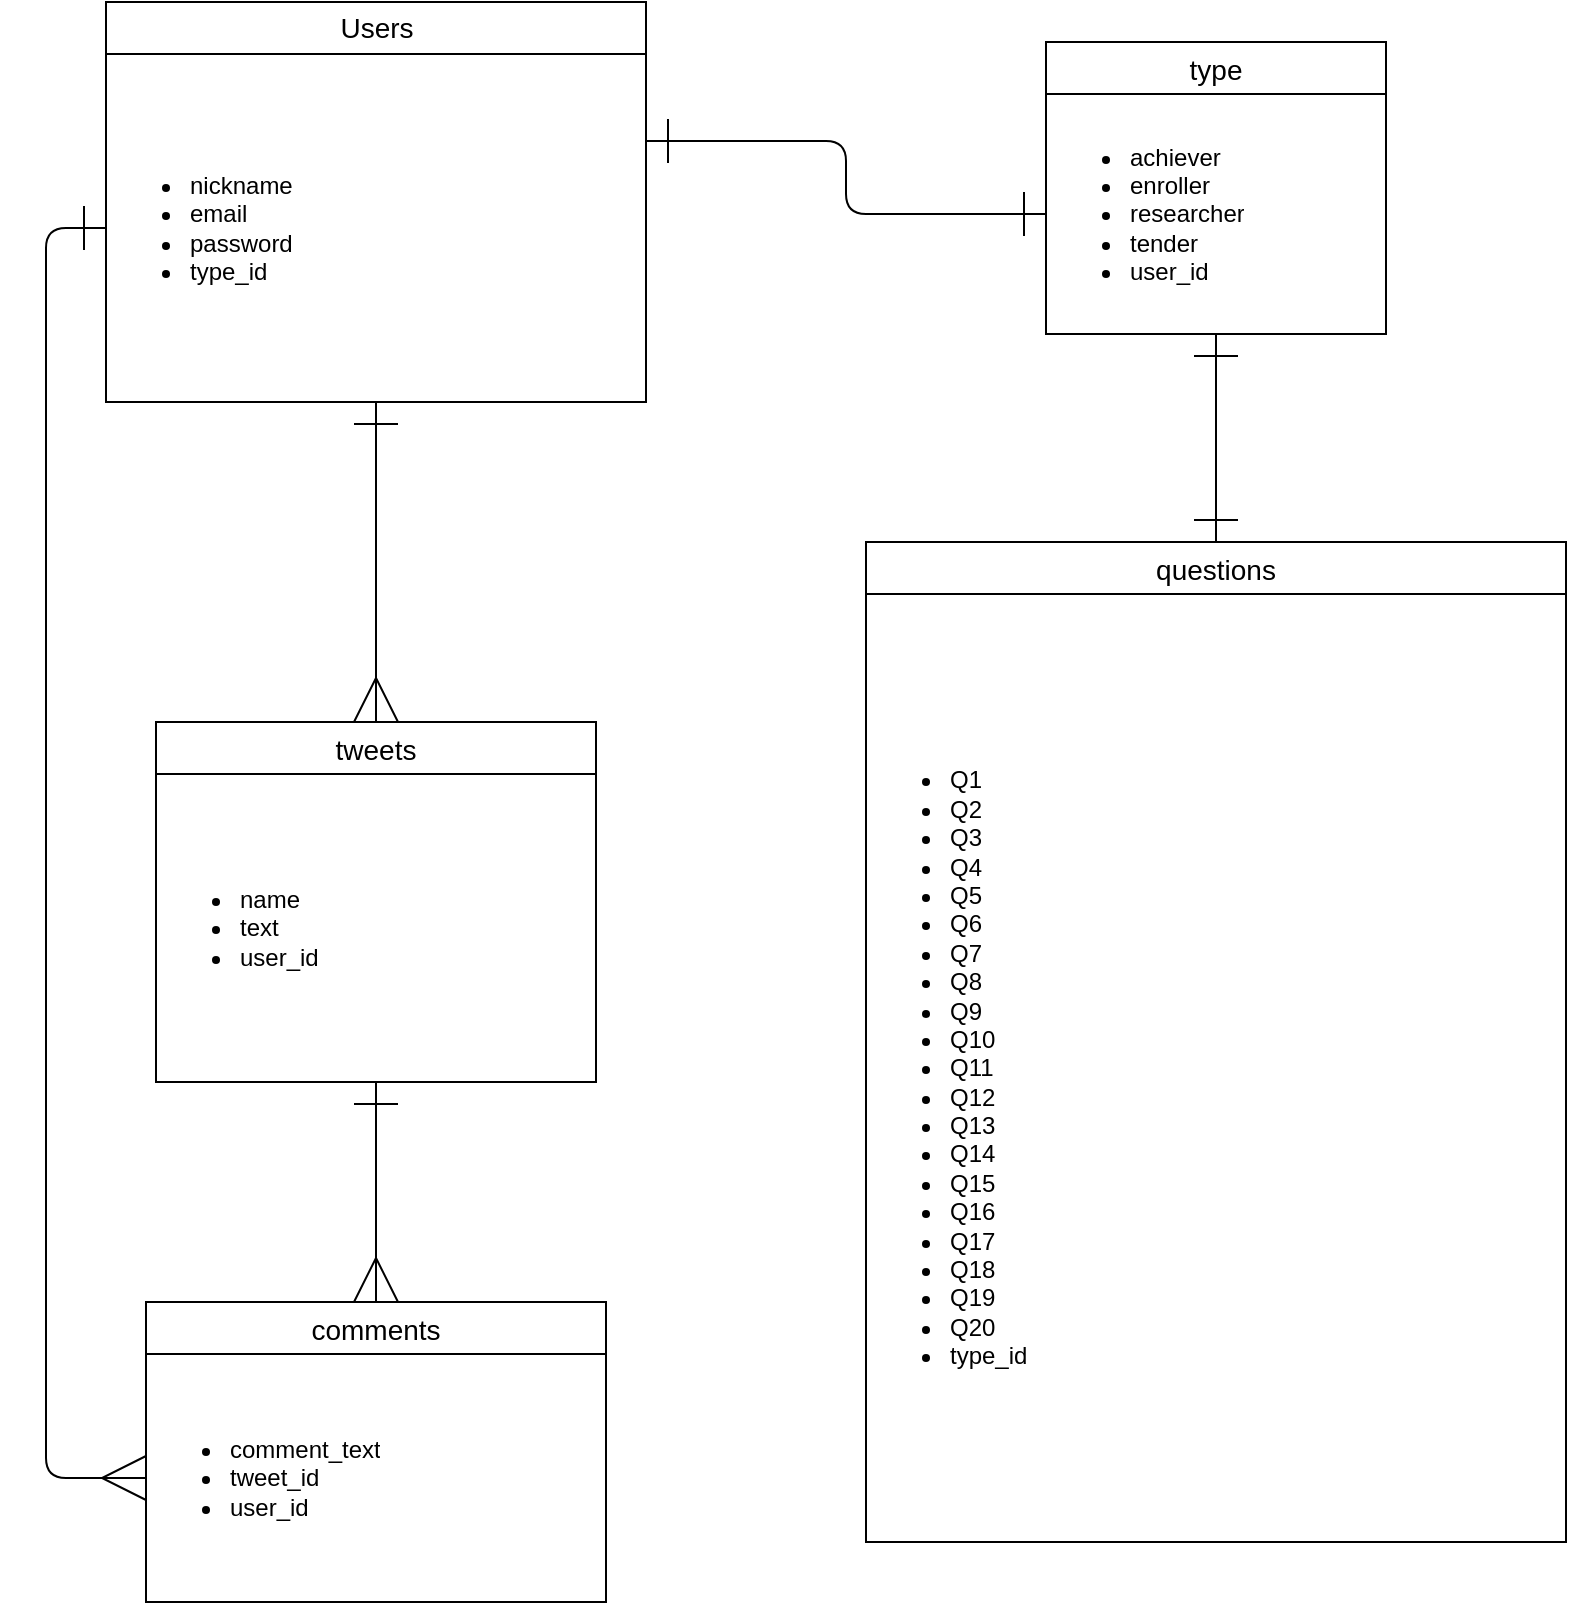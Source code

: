 <mxfile version="13.6.5">
    <diagram id="yQUfYpDZS2hRBwRTk93l" name="ページ1">
        <mxGraphModel dx="940" dy="586" grid="1" gridSize="10" guides="1" tooltips="1" connect="1" arrows="1" fold="1" page="1" pageScale="1" pageWidth="827" pageHeight="1169" math="0" shadow="0">
            <root>
                <mxCell id="0"/>
                <mxCell id="1" parent="0"/>
                <mxCell id="7" value="Users" style="swimlane;fontStyle=0;childLayout=stackLayout;horizontal=1;startSize=26;horizontalStack=0;resizeParent=1;resizeParentMax=0;resizeLast=0;collapsible=1;marginBottom=0;align=center;fontSize=14;html=1;" vertex="1" parent="1">
                    <mxGeometry x="70" y="50" width="270" height="200" as="geometry"/>
                </mxCell>
                <mxCell id="13" value="&lt;ul&gt;&lt;li&gt;nickname&lt;/li&gt;&lt;li&gt;email&lt;/li&gt;&lt;li&gt;password&lt;/li&gt;&lt;li&gt;type_id&lt;/li&gt;&lt;/ul&gt;" style="text;strokeColor=none;fillColor=none;html=1;whiteSpace=wrap;verticalAlign=middle;overflow=hidden;" vertex="1" parent="7">
                    <mxGeometry y="26" width="270" height="174" as="geometry"/>
                </mxCell>
                <mxCell id="31" style="edgeStyle=orthogonalEdgeStyle;curved=0;rounded=1;sketch=0;orthogonalLoop=1;jettySize=auto;html=1;exitX=0.5;exitY=1;exitDx=0;exitDy=0;startArrow=ERone;startFill=0;endArrow=ERmany;endFill=0;startSize=20;endSize=20;" edge="1" parent="1" source="13" target="26">
                    <mxGeometry relative="1" as="geometry"/>
                </mxCell>
                <mxCell id="26" value="tweets" style="swimlane;fontStyle=0;childLayout=stackLayout;horizontal=1;startSize=26;horizontalStack=0;resizeParent=1;resizeParentMax=0;resizeLast=0;collapsible=1;marginBottom=0;align=center;fontSize=14;rounded=0;sketch=0;" vertex="1" parent="1">
                    <mxGeometry x="95" y="410" width="220" height="180" as="geometry"/>
                </mxCell>
                <mxCell id="30" value="&lt;ul&gt;&lt;li&gt;name&lt;/li&gt;&lt;li&gt;text&lt;/li&gt;&lt;li&gt;user_id&lt;/li&gt;&lt;/ul&gt;" style="text;strokeColor=none;fillColor=none;html=1;whiteSpace=wrap;verticalAlign=middle;overflow=hidden;rounded=0;sketch=0;" vertex="1" parent="26">
                    <mxGeometry y="26" width="220" height="154" as="geometry"/>
                </mxCell>
                <mxCell id="36" style="edgeStyle=orthogonalEdgeStyle;curved=0;rounded=1;sketch=0;orthogonalLoop=1;jettySize=auto;html=1;exitX=0.5;exitY=1;exitDx=0;exitDy=0;entryX=0.5;entryY=0;entryDx=0;entryDy=0;startArrow=ERone;startFill=0;startSize=20;endArrow=ERmany;endFill=0;endSize=20;" edge="1" parent="1" source="30" target="32">
                    <mxGeometry relative="1" as="geometry"/>
                </mxCell>
                <mxCell id="21" value="type" style="swimlane;fontStyle=0;childLayout=stackLayout;horizontal=1;startSize=26;horizontalStack=0;resizeParent=1;resizeParentMax=0;resizeLast=0;collapsible=1;marginBottom=0;align=center;fontSize=14;rounded=0;sketch=0;" vertex="1" parent="1">
                    <mxGeometry x="540" y="70" width="170" height="146" as="geometry"/>
                </mxCell>
                <mxCell id="25" value="&lt;ul&gt;&lt;li&gt;achiever&lt;/li&gt;&lt;li&gt;enroller&lt;/li&gt;&lt;li&gt;researcher&lt;/li&gt;&lt;li&gt;tender&lt;/li&gt;&lt;li&gt;user_id&lt;/li&gt;&lt;/ul&gt;" style="text;strokeColor=none;fillColor=none;html=1;whiteSpace=wrap;verticalAlign=middle;overflow=hidden;rounded=0;sketch=0;" vertex="1" parent="21">
                    <mxGeometry y="26" width="170" height="120" as="geometry"/>
                </mxCell>
                <mxCell id="32" value="comments" style="swimlane;fontStyle=0;childLayout=stackLayout;horizontal=1;startSize=26;horizontalStack=0;resizeParent=1;resizeParentMax=0;resizeLast=0;collapsible=1;marginBottom=0;align=center;fontSize=14;rounded=0;sketch=0;" vertex="1" parent="1">
                    <mxGeometry x="90" y="700" width="230" height="150" as="geometry"/>
                </mxCell>
                <mxCell id="38" value="&lt;ul&gt;&lt;li&gt;comment_text&lt;/li&gt;&lt;li&gt;tweet_id&lt;/li&gt;&lt;li&gt;user_id&lt;/li&gt;&lt;/ul&gt;" style="text;strokeColor=none;fillColor=none;html=1;whiteSpace=wrap;verticalAlign=middle;overflow=hidden;rounded=0;sketch=0;" vertex="1" parent="32">
                    <mxGeometry y="26" width="230" height="124" as="geometry"/>
                </mxCell>
                <mxCell id="40" style="edgeStyle=orthogonalEdgeStyle;curved=0;rounded=1;sketch=0;orthogonalLoop=1;jettySize=auto;html=1;exitX=0;exitY=0.5;exitDx=0;exitDy=0;entryX=0;entryY=0.5;entryDx=0;entryDy=0;startArrow=ERone;startFill=0;startSize=20;endArrow=ERmany;endFill=0;endSize=20;" edge="1" parent="1" source="13" target="38">
                    <mxGeometry relative="1" as="geometry"/>
                </mxCell>
                <mxCell id="41" style="edgeStyle=orthogonalEdgeStyle;curved=0;rounded=1;sketch=0;orthogonalLoop=1;jettySize=auto;html=1;exitX=1;exitY=0.25;exitDx=0;exitDy=0;entryX=0;entryY=0.5;entryDx=0;entryDy=0;startArrow=ERone;startFill=0;startSize=20;endArrow=ERone;endFill=0;endSize=20;" edge="1" parent="1" source="13" target="25">
                    <mxGeometry relative="1" as="geometry"/>
                </mxCell>
                <mxCell id="42" style="edgeStyle=orthogonalEdgeStyle;curved=0;rounded=1;sketch=0;orthogonalLoop=1;jettySize=auto;html=1;exitX=0.5;exitY=1;exitDx=0;exitDy=0;entryX=0.5;entryY=0;entryDx=0;entryDy=0;startArrow=ERone;startFill=0;startSize=20;endArrow=ERone;endFill=0;endSize=20;" edge="1" parent="1" source="25" target="15">
                    <mxGeometry relative="1" as="geometry"/>
                </mxCell>
                <mxCell id="15" value="questions" style="swimlane;fontStyle=0;childLayout=stackLayout;horizontal=1;startSize=26;horizontalStack=0;resizeParent=1;resizeParentMax=0;resizeLast=0;collapsible=1;marginBottom=0;align=center;fontSize=14;rounded=0;sketch=0;" vertex="1" parent="1">
                    <mxGeometry x="450" y="320" width="350" height="500" as="geometry"/>
                </mxCell>
                <mxCell id="19" value="&lt;ul&gt;&lt;li&gt;Q1&lt;/li&gt;&lt;li&gt;Q2&lt;/li&gt;&lt;li&gt;Q3&lt;/li&gt;&lt;li&gt;Q4&lt;/li&gt;&lt;li&gt;Q5&lt;/li&gt;&lt;li&gt;Q6&lt;/li&gt;&lt;li&gt;Q7&lt;/li&gt;&lt;li&gt;Q8&lt;/li&gt;&lt;li&gt;Q9&lt;/li&gt;&lt;li&gt;Q10&lt;br&gt;&lt;/li&gt;&lt;li&gt;Q11&lt;/li&gt;&lt;li&gt;Q12&lt;/li&gt;&lt;li&gt;Q13&lt;/li&gt;&lt;li&gt;Q14&lt;/li&gt;&lt;li&gt;Q15&lt;/li&gt;&lt;li&gt;Q16&lt;/li&gt;&lt;li&gt;Q17&lt;/li&gt;&lt;li&gt;Q18&lt;/li&gt;&lt;li&gt;Q19&lt;/li&gt;&lt;li&gt;Q20&lt;/li&gt;&lt;li&gt;type_id&lt;/li&gt;&lt;/ul&gt;" style="text;strokeColor=none;fillColor=none;html=1;whiteSpace=wrap;verticalAlign=middle;overflow=hidden;rounded=0;sketch=0;" vertex="1" parent="15">
                    <mxGeometry y="26" width="350" height="474" as="geometry"/>
                </mxCell>
            </root>
        </mxGraphModel>
    </diagram>
</mxfile>